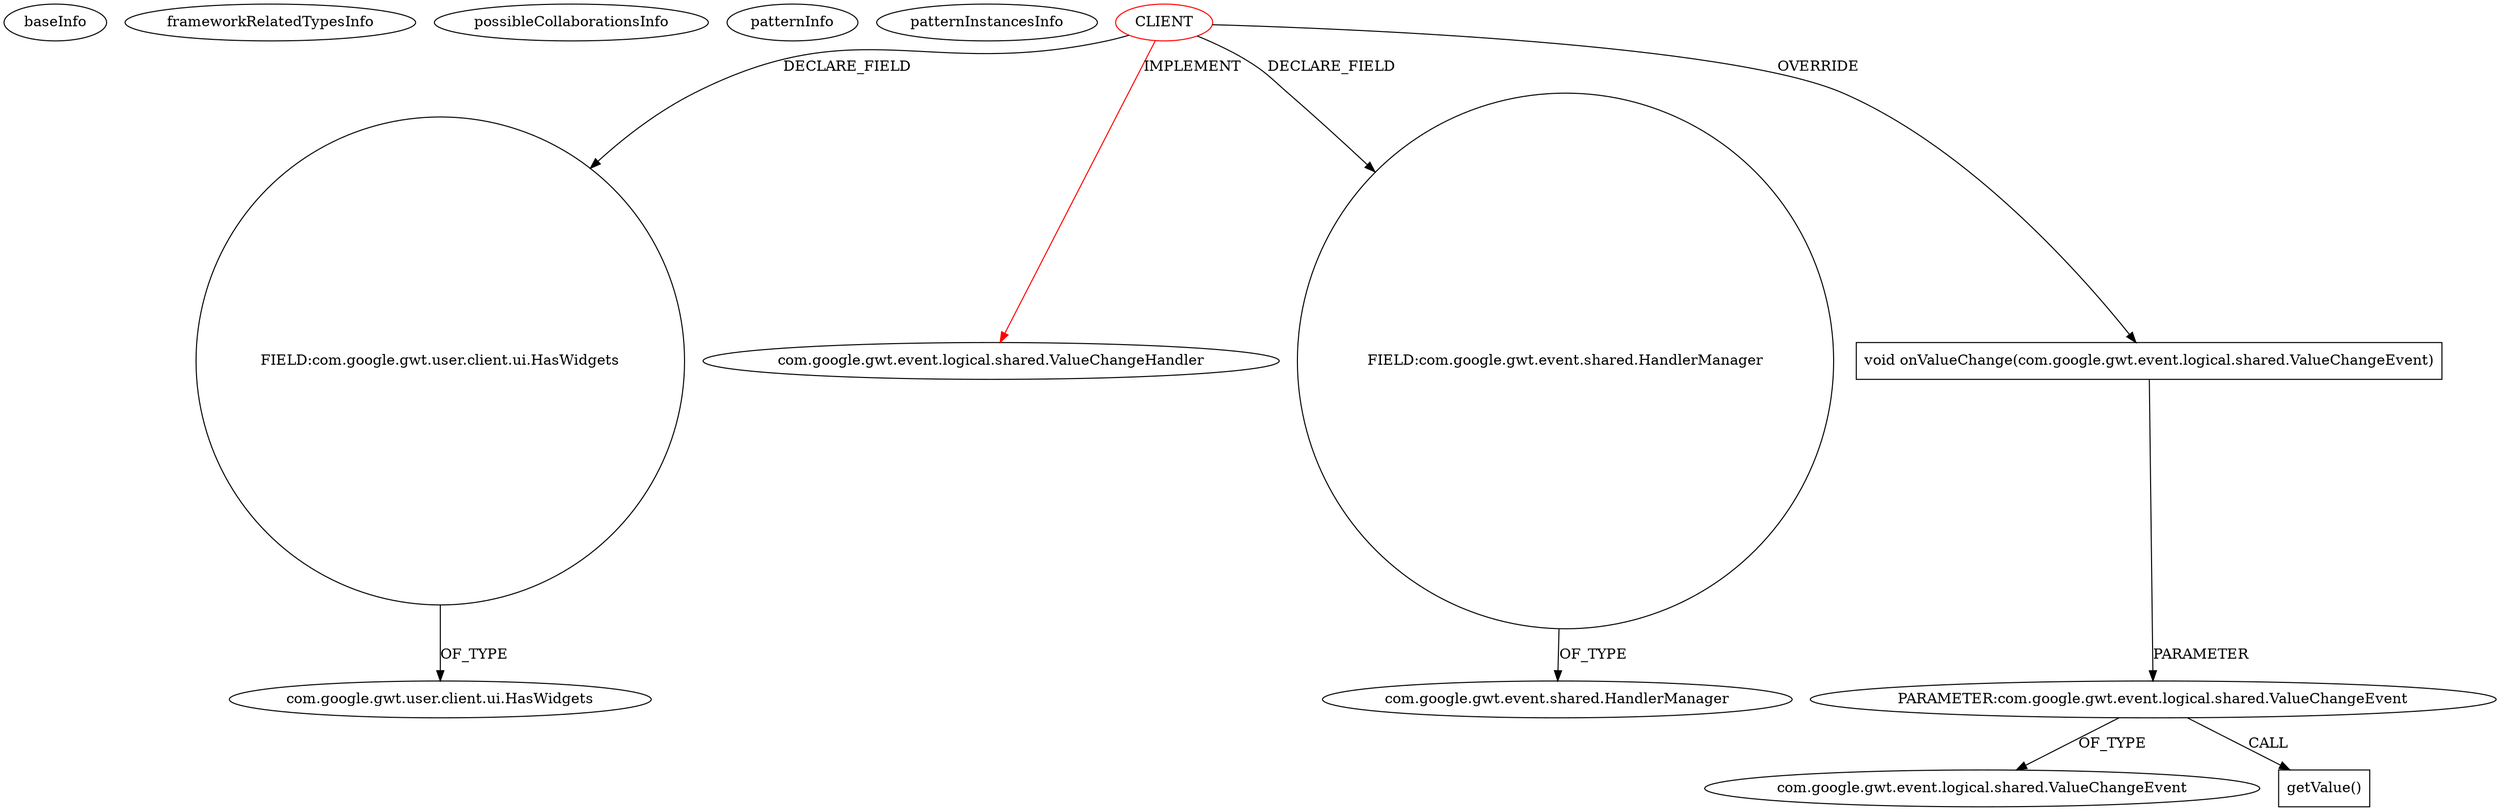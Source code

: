 digraph {
baseInfo[graphId=1946,category="pattern",isAnonymous=false,possibleRelation=false]
frameworkRelatedTypesInfo[0="com.google.gwt.event.logical.shared.ValueChangeHandler"]
possibleCollaborationsInfo[]
patternInfo[frequency=2.0,patternRootClient=0]
patternInstancesInfo[0="Tok-Ziraja222~/Tok-Ziraja222/Ziraja222-master/src/ziraja/client/AppController.java~AppController~396",1="csadilek-errai-mvp-demo~/csadilek-errai-mvp-demo/errai-mvp-demo-master/src/main/java/org/jboss/errai/demo/client/AppController.java~AppController~1099"]
2[label="FIELD:com.google.gwt.user.client.ui.HasWidgets",vertexType="FIELD_DECLARATION",isFrameworkType=false,shape=circle]
0[label="CLIENT",vertexType="ROOT_CLIENT_CLASS_DECLARATION",isFrameworkType=false,color=red]
1[label="com.google.gwt.event.logical.shared.ValueChangeHandler",vertexType="FRAMEWORK_INTERFACE_TYPE",isFrameworkType=false]
3[label="com.google.gwt.user.client.ui.HasWidgets",vertexType="FRAMEWORK_INTERFACE_TYPE",isFrameworkType=false]
4[label="FIELD:com.google.gwt.event.shared.HandlerManager",vertexType="FIELD_DECLARATION",isFrameworkType=false,shape=circle]
5[label="com.google.gwt.event.shared.HandlerManager",vertexType="FRAMEWORK_CLASS_TYPE",isFrameworkType=false]
6[label="void onValueChange(com.google.gwt.event.logical.shared.ValueChangeEvent)",vertexType="OVERRIDING_METHOD_DECLARATION",isFrameworkType=false,shape=box]
7[label="PARAMETER:com.google.gwt.event.logical.shared.ValueChangeEvent",vertexType="PARAMETER_DECLARATION",isFrameworkType=false]
8[label="com.google.gwt.event.logical.shared.ValueChangeEvent",vertexType="FRAMEWORK_CLASS_TYPE",isFrameworkType=false]
10[label="getValue()",vertexType="INSIDE_CALL",isFrameworkType=false,shape=box]
7->8[label="OF_TYPE"]
4->5[label="OF_TYPE"]
2->3[label="OF_TYPE"]
0->4[label="DECLARE_FIELD"]
6->7[label="PARAMETER"]
0->6[label="OVERRIDE"]
7->10[label="CALL"]
0->2[label="DECLARE_FIELD"]
0->1[label="IMPLEMENT",color=red]
}
